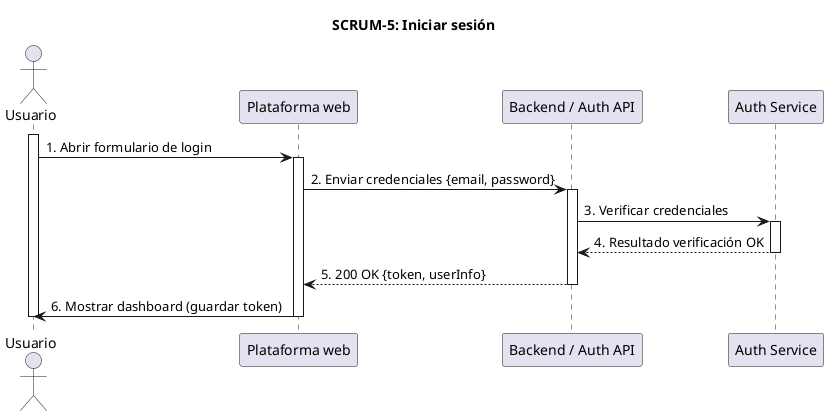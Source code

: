 @startuml SCRUM-5_IniciarSesion
title SCRUM-5: Iniciar sesión

actor Usuario
participant "Plataforma web" as Frontend
participant "Backend / Auth API" as Backend
participant "Auth Service" as AuthService

activate Usuario
Usuario -> Frontend: 1. Abrir formulario de login
activate Frontend
Frontend -> Backend: 2. Enviar credenciales {email, password}
activate Backend
Backend -> AuthService: 3. Verificar credenciales
activate AuthService
AuthService --> Backend: 4. Resultado verificación OK
deactivate AuthService
Backend --> Frontend: 5. 200 OK {token, userInfo}
deactivate Backend
Frontend -> Usuario: 6. Mostrar dashboard (guardar token)
deactivate Frontend
deactivate Usuario
@enduml
